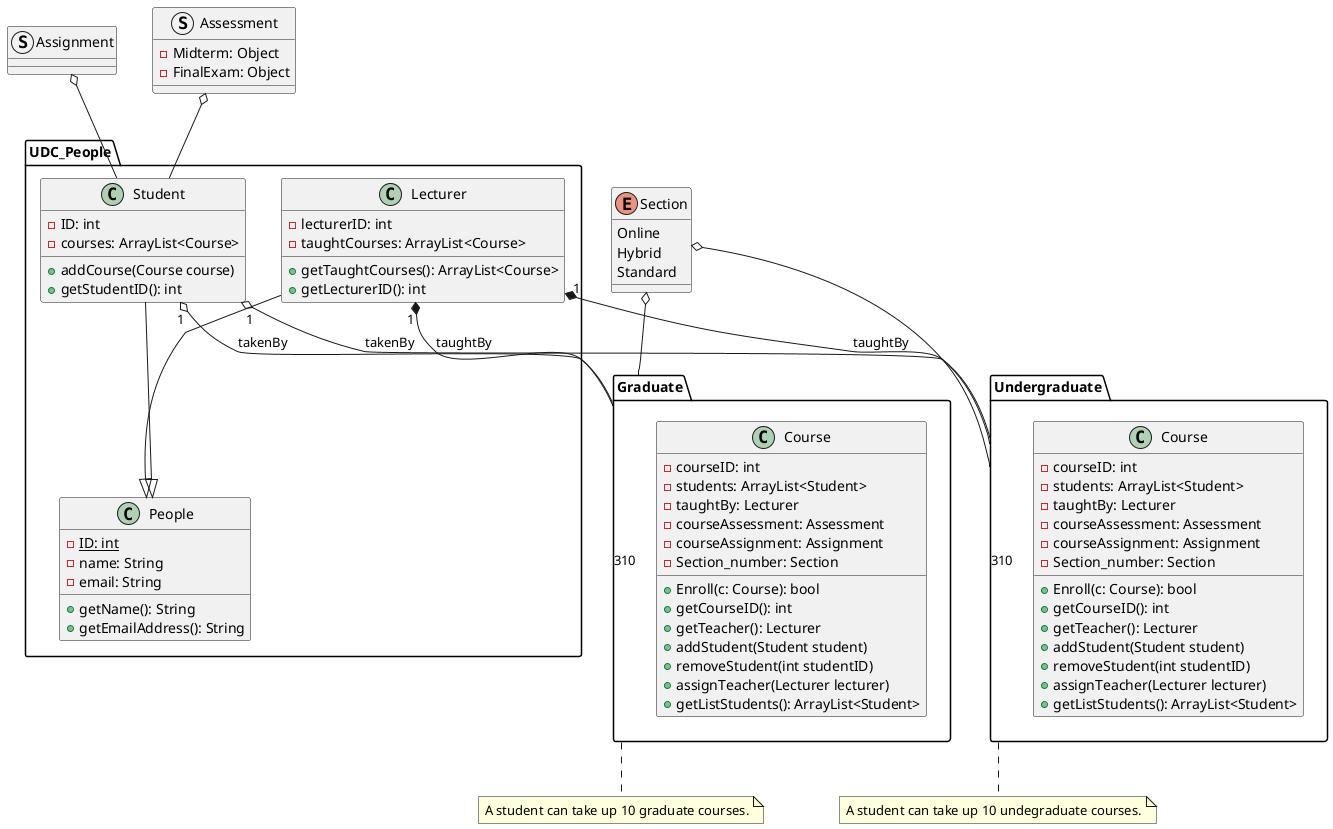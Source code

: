 # Project 2


@startuml

struct Assignment 
struct Assessment {
    -Midterm: Object 
    -FinalExam: Object 
}

enum Section {
    Online
    Hybrid 
    Standard
}

package UDC_People {
class People{
    -{static} ID: int 
    -name: String
    -email: String
    +getName(): String 
    +getEmailAddress(): String 
}

class Lecturer{
    -lecturerID: int 
    -taughtCourses: ArrayList<Course>
    +getTaughtCourses(): ArrayList<Course>
    +getLecturerID(): int 
}

class Student{
    -ID: int 
    -courses: ArrayList<Course>
    +addCourse(Course course)
    +getStudentID(): int 
    
}

}






namespace Undergraduate {
    class Course{
    -courseID: int 
    -students: ArrayList<Student>
    -taughtBy: Lecturer
    -courseAssessment: Assessment
    -courseAssignment: Assignment
    -Section_number: Section 
    +Enroll(c: Course): bool
    +getCourseID(): int 
    +getTeacher(): Lecturer
    +addStudent(Student student)
    +removeStudent(int studentID)
    +assignTeacher(Lecturer lecturer)
    +getListStudents(): ArrayList<Student>

}
}

namespace Graduate {
    class Course{
    -courseID: int 
    -students: ArrayList<Student>
    -taughtBy: Lecturer
    -courseAssessment: Assessment
    -courseAssignment: Assignment
    -Section_number: Section 
    +Enroll(c: Course): bool
    +getCourseID(): int 
    +getTeacher(): Lecturer
    +addStudent(Student student)
    +removeStudent(int studentID)
    +assignTeacher(Lecturer lecturer)
    +getListStudents(): ArrayList<Student>

}
}




Lecturer "1" *-- "3" Undergraduate : taughtBy
Lecturer "1" *-- "3" Graduate : taughtBy


Student "1" o-- "10"  Undergraduate : takenBy
Student "1" o-- "10"  Graduate : takenBy

note "A student can take up 10 undegraduate courses." as N 
Undergraduate .. N 

note "A student can take up 10 graduate courses." as B
Graduate .. B



Lecturer --|> People
Student --|> People
Section o-- Graduate 
Section o-- Undergraduate


Assessment o-- Student 
Assignment o-- Student 

@enduml
